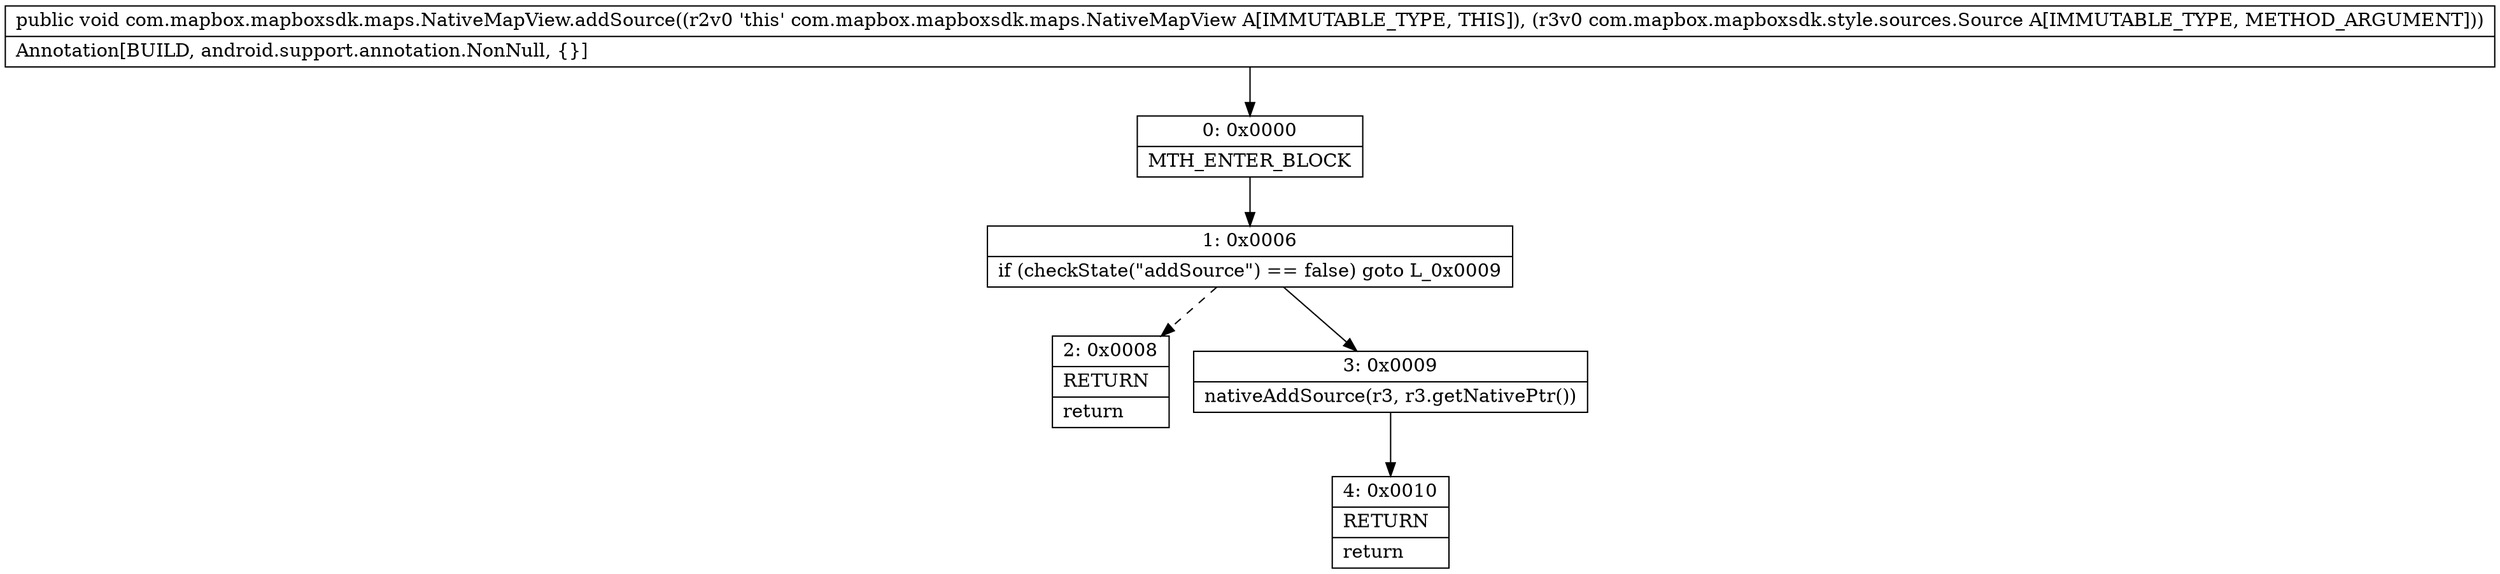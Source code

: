 digraph "CFG forcom.mapbox.mapboxsdk.maps.NativeMapView.addSource(Lcom\/mapbox\/mapboxsdk\/style\/sources\/Source;)V" {
Node_0 [shape=record,label="{0\:\ 0x0000|MTH_ENTER_BLOCK\l}"];
Node_1 [shape=record,label="{1\:\ 0x0006|if (checkState(\"addSource\") == false) goto L_0x0009\l}"];
Node_2 [shape=record,label="{2\:\ 0x0008|RETURN\l|return\l}"];
Node_3 [shape=record,label="{3\:\ 0x0009|nativeAddSource(r3, r3.getNativePtr())\l}"];
Node_4 [shape=record,label="{4\:\ 0x0010|RETURN\l|return\l}"];
MethodNode[shape=record,label="{public void com.mapbox.mapboxsdk.maps.NativeMapView.addSource((r2v0 'this' com.mapbox.mapboxsdk.maps.NativeMapView A[IMMUTABLE_TYPE, THIS]), (r3v0 com.mapbox.mapboxsdk.style.sources.Source A[IMMUTABLE_TYPE, METHOD_ARGUMENT]))  | Annotation[BUILD, android.support.annotation.NonNull, \{\}]\l}"];
MethodNode -> Node_0;
Node_0 -> Node_1;
Node_1 -> Node_2[style=dashed];
Node_1 -> Node_3;
Node_3 -> Node_4;
}

